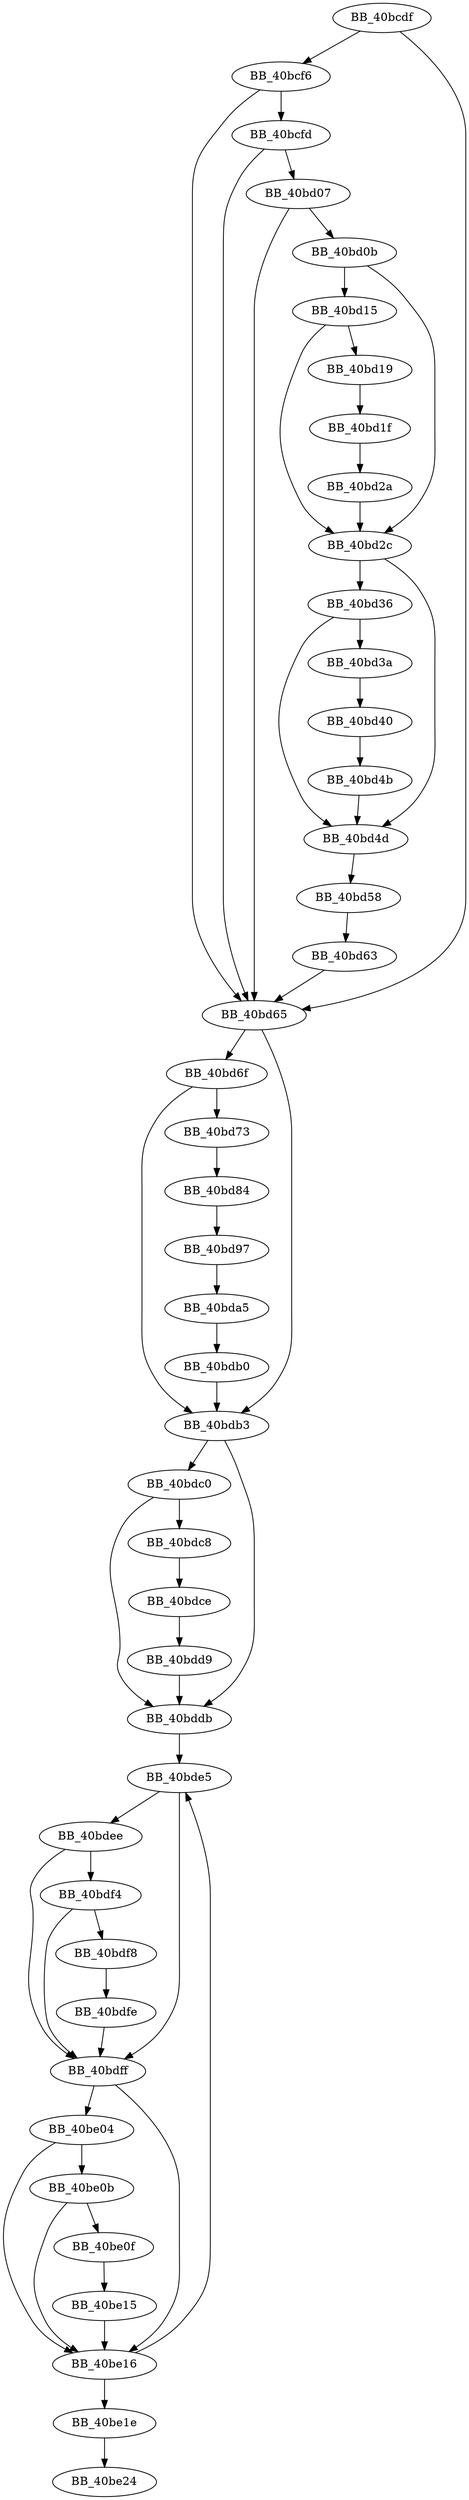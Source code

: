 DiGraph ___freetlocinfo{
BB_40bcdf->BB_40bcf6
BB_40bcdf->BB_40bd65
BB_40bcf6->BB_40bcfd
BB_40bcf6->BB_40bd65
BB_40bcfd->BB_40bd07
BB_40bcfd->BB_40bd65
BB_40bd07->BB_40bd0b
BB_40bd07->BB_40bd65
BB_40bd0b->BB_40bd15
BB_40bd0b->BB_40bd2c
BB_40bd15->BB_40bd19
BB_40bd15->BB_40bd2c
BB_40bd19->BB_40bd1f
BB_40bd1f->BB_40bd2a
BB_40bd2a->BB_40bd2c
BB_40bd2c->BB_40bd36
BB_40bd2c->BB_40bd4d
BB_40bd36->BB_40bd3a
BB_40bd36->BB_40bd4d
BB_40bd3a->BB_40bd40
BB_40bd40->BB_40bd4b
BB_40bd4b->BB_40bd4d
BB_40bd4d->BB_40bd58
BB_40bd58->BB_40bd63
BB_40bd63->BB_40bd65
BB_40bd65->BB_40bd6f
BB_40bd65->BB_40bdb3
BB_40bd6f->BB_40bd73
BB_40bd6f->BB_40bdb3
BB_40bd73->BB_40bd84
BB_40bd84->BB_40bd97
BB_40bd97->BB_40bda5
BB_40bda5->BB_40bdb0
BB_40bdb0->BB_40bdb3
BB_40bdb3->BB_40bdc0
BB_40bdb3->BB_40bddb
BB_40bdc0->BB_40bdc8
BB_40bdc0->BB_40bddb
BB_40bdc8->BB_40bdce
BB_40bdce->BB_40bdd9
BB_40bdd9->BB_40bddb
BB_40bddb->BB_40bde5
BB_40bde5->BB_40bdee
BB_40bde5->BB_40bdff
BB_40bdee->BB_40bdf4
BB_40bdee->BB_40bdff
BB_40bdf4->BB_40bdf8
BB_40bdf4->BB_40bdff
BB_40bdf8->BB_40bdfe
BB_40bdfe->BB_40bdff
BB_40bdff->BB_40be04
BB_40bdff->BB_40be16
BB_40be04->BB_40be0b
BB_40be04->BB_40be16
BB_40be0b->BB_40be0f
BB_40be0b->BB_40be16
BB_40be0f->BB_40be15
BB_40be15->BB_40be16
BB_40be16->BB_40bde5
BB_40be16->BB_40be1e
BB_40be1e->BB_40be24
}
